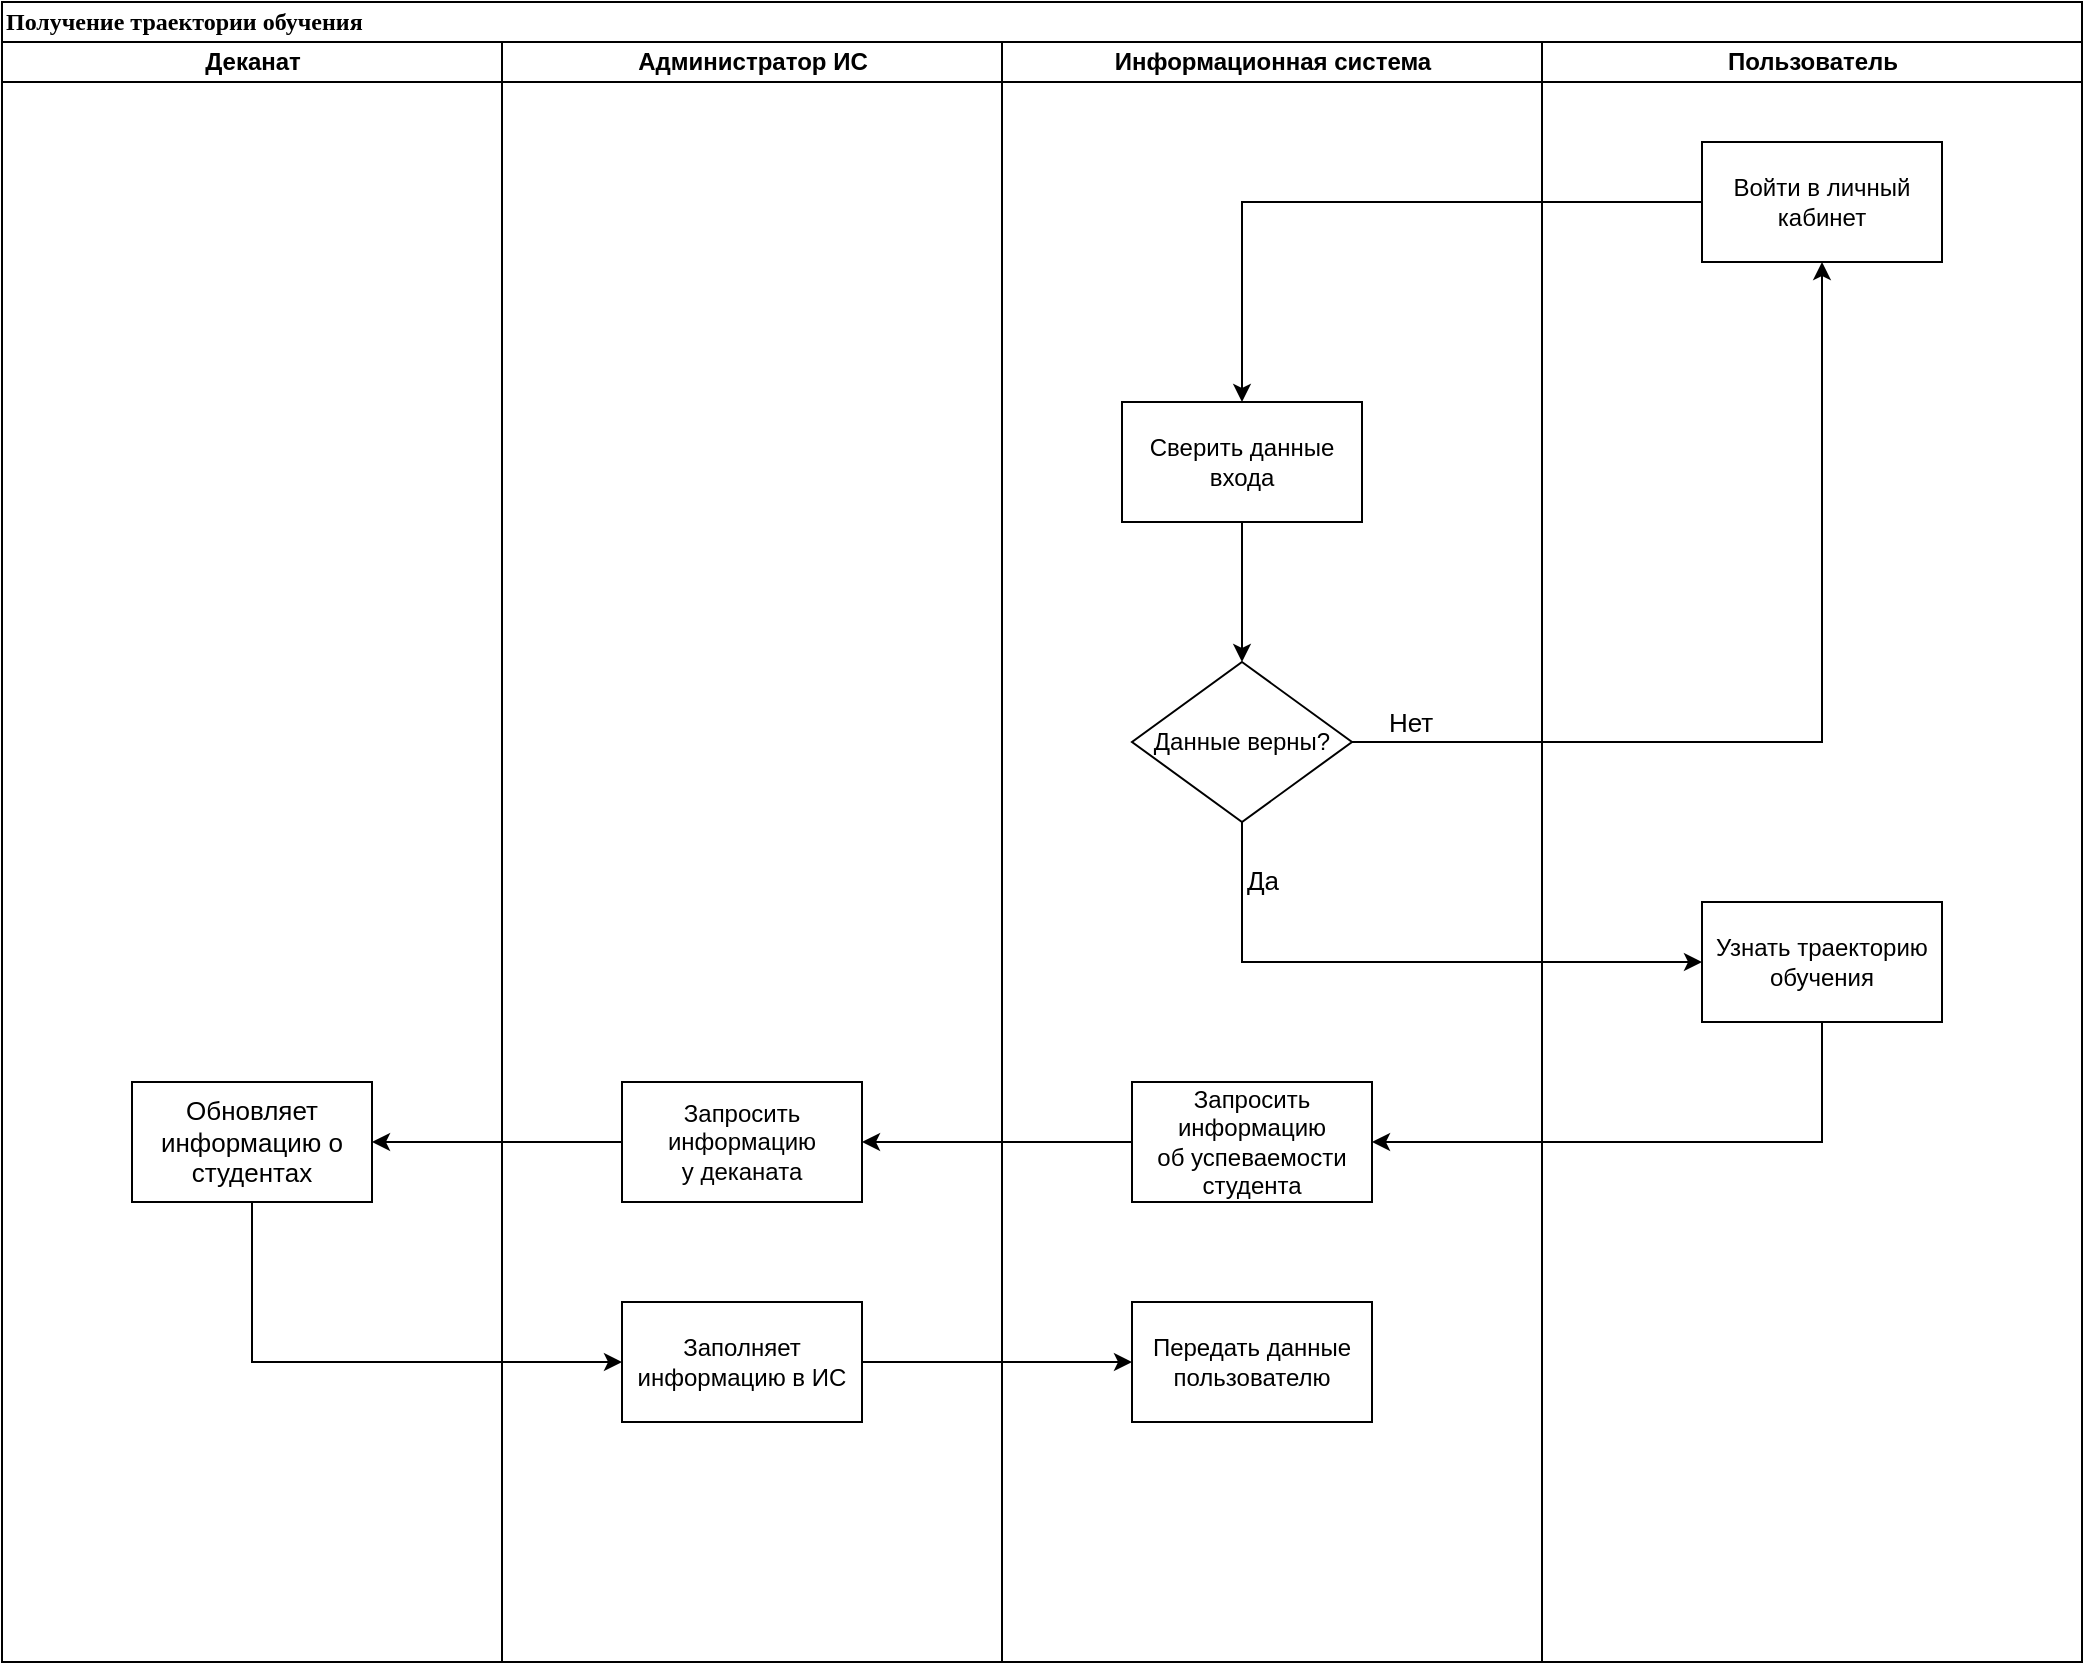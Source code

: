 <mxfile version="20.6.0" type="github">
  <diagram name="Page-1" id="0783ab3e-0a74-02c8-0abd-f7b4e66b4bec">
    <mxGraphModel dx="782" dy="649" grid="1" gridSize="10" guides="1" tooltips="1" connect="1" arrows="1" fold="1" page="1" pageScale="1" pageWidth="850" pageHeight="1100" background="none" math="0" shadow="0">
      <root>
        <mxCell id="0" />
        <mxCell id="1" parent="0" />
        <mxCell id="1c1d494c118603dd-1" value="Получение траектории обучения" style="swimlane;html=1;childLayout=stackLayout;startSize=20;rounded=0;shadow=0;comic=0;labelBackgroundColor=none;strokeWidth=1;fontFamily=Verdana;fontSize=12;align=left;" parent="1" vertex="1">
          <mxGeometry x="90" y="30" width="1040" height="830" as="geometry" />
        </mxCell>
        <mxCell id="1c1d494c118603dd-3" value="Деканат" style="swimlane;html=1;startSize=20;" parent="1c1d494c118603dd-1" vertex="1">
          <mxGeometry y="20" width="250" height="810" as="geometry" />
        </mxCell>
        <mxCell id="-TtQoOYBS4aJGNzO3_nJ-19" value="Обновляет информацию о студентах" style="rounded=0;whiteSpace=wrap;html=1;fontSize=13;fillColor=none;" vertex="1" parent="1c1d494c118603dd-3">
          <mxGeometry x="65" y="520" width="120" height="60" as="geometry" />
        </mxCell>
        <mxCell id="1c1d494c118603dd-4" value="Администратор ИС" style="swimlane;html=1;startSize=20;" parent="1c1d494c118603dd-1" vertex="1">
          <mxGeometry x="250" y="20" width="250" height="810" as="geometry" />
        </mxCell>
        <mxCell id="-TtQoOYBS4aJGNzO3_nJ-21" value="Запросить информацию&lt;br&gt;у деканата" style="rounded=0;whiteSpace=wrap;html=1;fillColor=none;" vertex="1" parent="1c1d494c118603dd-4">
          <mxGeometry x="60" y="520" width="120" height="60" as="geometry" />
        </mxCell>
        <mxCell id="-TtQoOYBS4aJGNzO3_nJ-25" value="Заполняет информацию в ИС" style="rounded=0;whiteSpace=wrap;html=1;fillColor=none;" vertex="1" parent="1c1d494c118603dd-4">
          <mxGeometry x="60" y="630" width="120" height="60" as="geometry" />
        </mxCell>
        <mxCell id="1c1d494c118603dd-2" value="Информационная система" style="swimlane;html=1;startSize=20;" parent="1c1d494c118603dd-1" vertex="1">
          <mxGeometry x="500" y="20" width="270" height="810" as="geometry" />
        </mxCell>
        <mxCell id="-TtQoOYBS4aJGNzO3_nJ-9" style="edgeStyle=orthogonalEdgeStyle;rounded=0;orthogonalLoop=1;jettySize=auto;html=1;exitX=0.5;exitY=1;exitDx=0;exitDy=0;entryX=0.5;entryY=0;entryDx=0;entryDy=0;" edge="1" parent="1c1d494c118603dd-2" source="-TtQoOYBS4aJGNzO3_nJ-6" target="-TtQoOYBS4aJGNzO3_nJ-8">
          <mxGeometry relative="1" as="geometry" />
        </mxCell>
        <mxCell id="-TtQoOYBS4aJGNzO3_nJ-6" value="Сверить данные входа" style="rounded=0;whiteSpace=wrap;html=1;fillColor=none;" vertex="1" parent="1c1d494c118603dd-2">
          <mxGeometry x="60" y="180" width="120" height="60" as="geometry" />
        </mxCell>
        <mxCell id="-TtQoOYBS4aJGNzO3_nJ-8" value="Данные верны?" style="rhombus;whiteSpace=wrap;html=1;fillColor=none;" vertex="1" parent="1c1d494c118603dd-2">
          <mxGeometry x="65" y="310" width="110" height="80" as="geometry" />
        </mxCell>
        <mxCell id="-TtQoOYBS4aJGNzO3_nJ-16" value="Запросить информацию&lt;br&gt;об успеваемости студента" style="rounded=0;whiteSpace=wrap;html=1;fillColor=none;" vertex="1" parent="1c1d494c118603dd-2">
          <mxGeometry x="65" y="520" width="120" height="60" as="geometry" />
        </mxCell>
        <mxCell id="-TtQoOYBS4aJGNzO3_nJ-27" value="Передать данные пользователю" style="rounded=0;whiteSpace=wrap;html=1;fillColor=none;" vertex="1" parent="1c1d494c118603dd-2">
          <mxGeometry x="65" y="630" width="120" height="60" as="geometry" />
        </mxCell>
        <mxCell id="-TtQoOYBS4aJGNzO3_nJ-3" value="Пользователь" style="swimlane;html=1;startSize=20;" vertex="1" parent="1c1d494c118603dd-1">
          <mxGeometry x="770" y="20" width="270" height="810" as="geometry" />
        </mxCell>
        <mxCell id="-TtQoOYBS4aJGNzO3_nJ-5" value="Войти в личный&lt;br&gt;кабинет" style="rounded=0;whiteSpace=wrap;html=1;fillColor=none;" vertex="1" parent="-TtQoOYBS4aJGNzO3_nJ-3">
          <mxGeometry x="80" y="50" width="120" height="60" as="geometry" />
        </mxCell>
        <mxCell id="-TtQoOYBS4aJGNzO3_nJ-14" value="Узнать траекторию обучения" style="rounded=0;whiteSpace=wrap;html=1;fillColor=none;" vertex="1" parent="-TtQoOYBS4aJGNzO3_nJ-3">
          <mxGeometry x="80" y="430" width="120" height="60" as="geometry" />
        </mxCell>
        <mxCell id="-TtQoOYBS4aJGNzO3_nJ-7" style="edgeStyle=orthogonalEdgeStyle;rounded=0;orthogonalLoop=1;jettySize=auto;html=1;entryX=0.5;entryY=0;entryDx=0;entryDy=0;exitX=0;exitY=0.5;exitDx=0;exitDy=0;" edge="1" parent="1c1d494c118603dd-1" source="-TtQoOYBS4aJGNzO3_nJ-5" target="-TtQoOYBS4aJGNzO3_nJ-6">
          <mxGeometry relative="1" as="geometry">
            <mxPoint x="770" y="270" as="sourcePoint" />
            <Array as="points">
              <mxPoint x="620" y="100" />
            </Array>
          </mxGeometry>
        </mxCell>
        <mxCell id="-TtQoOYBS4aJGNzO3_nJ-10" style="edgeStyle=orthogonalEdgeStyle;rounded=0;orthogonalLoop=1;jettySize=auto;html=1;exitX=1;exitY=0.5;exitDx=0;exitDy=0;entryX=0.5;entryY=1;entryDx=0;entryDy=0;" edge="1" parent="1c1d494c118603dd-1" source="-TtQoOYBS4aJGNzO3_nJ-8" target="-TtQoOYBS4aJGNzO3_nJ-5">
          <mxGeometry relative="1" as="geometry" />
        </mxCell>
        <mxCell id="-TtQoOYBS4aJGNzO3_nJ-11" value="&lt;font style=&quot;font-size: 13px;&quot;&gt;Нет&lt;/font&gt;" style="edgeLabel;html=1;align=center;verticalAlign=middle;resizable=0;points=[];" vertex="1" connectable="0" parent="-TtQoOYBS4aJGNzO3_nJ-10">
          <mxGeometry x="-0.775" relative="1" as="geometry">
            <mxPoint x="-25" y="-10" as="offset" />
          </mxGeometry>
        </mxCell>
        <mxCell id="-TtQoOYBS4aJGNzO3_nJ-12" style="edgeStyle=orthogonalEdgeStyle;rounded=0;orthogonalLoop=1;jettySize=auto;html=1;exitX=0.5;exitY=1;exitDx=0;exitDy=0;entryX=0;entryY=0.5;entryDx=0;entryDy=0;" edge="1" parent="1c1d494c118603dd-1" source="-TtQoOYBS4aJGNzO3_nJ-8" target="-TtQoOYBS4aJGNzO3_nJ-14">
          <mxGeometry relative="1" as="geometry">
            <mxPoint x="800" y="570" as="targetPoint" />
            <Array as="points">
              <mxPoint x="620" y="480" />
            </Array>
          </mxGeometry>
        </mxCell>
        <mxCell id="-TtQoOYBS4aJGNzO3_nJ-13" value="&lt;font style=&quot;font-size: 13px;&quot;&gt;Да&lt;/font&gt;" style="edgeLabel;html=1;align=center;verticalAlign=middle;resizable=0;points=[];" vertex="1" connectable="0" parent="-TtQoOYBS4aJGNzO3_nJ-12">
          <mxGeometry x="-0.718" y="-1" relative="1" as="geometry">
            <mxPoint x="11" y="-14" as="offset" />
          </mxGeometry>
        </mxCell>
        <mxCell id="-TtQoOYBS4aJGNzO3_nJ-15" style="edgeStyle=orthogonalEdgeStyle;rounded=0;orthogonalLoop=1;jettySize=auto;html=1;exitX=0.5;exitY=1;exitDx=0;exitDy=0;fontSize=13;entryX=1;entryY=0.5;entryDx=0;entryDy=0;" edge="1" parent="1c1d494c118603dd-1" source="-TtQoOYBS4aJGNzO3_nJ-14" target="-TtQoOYBS4aJGNzO3_nJ-16">
          <mxGeometry relative="1" as="geometry">
            <mxPoint x="690" y="570" as="targetPoint" />
            <Array as="points">
              <mxPoint x="910" y="570" />
            </Array>
          </mxGeometry>
        </mxCell>
        <mxCell id="-TtQoOYBS4aJGNzO3_nJ-23" style="edgeStyle=orthogonalEdgeStyle;rounded=0;orthogonalLoop=1;jettySize=auto;html=1;exitX=0;exitY=0.5;exitDx=0;exitDy=0;entryX=1;entryY=0.5;entryDx=0;entryDy=0;fontSize=13;" edge="1" parent="1c1d494c118603dd-1" source="-TtQoOYBS4aJGNzO3_nJ-21" target="-TtQoOYBS4aJGNzO3_nJ-19">
          <mxGeometry relative="1" as="geometry" />
        </mxCell>
        <mxCell id="-TtQoOYBS4aJGNzO3_nJ-26" style="edgeStyle=orthogonalEdgeStyle;rounded=0;orthogonalLoop=1;jettySize=auto;html=1;exitX=1;exitY=0.5;exitDx=0;exitDy=0;fontSize=13;entryX=0;entryY=0.5;entryDx=0;entryDy=0;" edge="1" parent="1c1d494c118603dd-1" source="-TtQoOYBS4aJGNzO3_nJ-25" target="-TtQoOYBS4aJGNzO3_nJ-27">
          <mxGeometry relative="1" as="geometry">
            <mxPoint x="560" y="680" as="targetPoint" />
          </mxGeometry>
        </mxCell>
        <mxCell id="-TtQoOYBS4aJGNzO3_nJ-20" style="edgeStyle=orthogonalEdgeStyle;rounded=0;orthogonalLoop=1;jettySize=auto;html=1;exitX=0;exitY=0.5;exitDx=0;exitDy=0;fontSize=13;" edge="1" parent="1" source="-TtQoOYBS4aJGNzO3_nJ-16">
          <mxGeometry relative="1" as="geometry">
            <mxPoint x="520" y="600" as="targetPoint" />
          </mxGeometry>
        </mxCell>
        <mxCell id="-TtQoOYBS4aJGNzO3_nJ-24" style="edgeStyle=orthogonalEdgeStyle;rounded=0;orthogonalLoop=1;jettySize=auto;html=1;exitX=0.5;exitY=1;exitDx=0;exitDy=0;fontSize=13;" edge="1" parent="1" source="-TtQoOYBS4aJGNzO3_nJ-19">
          <mxGeometry relative="1" as="geometry">
            <mxPoint x="400" y="710" as="targetPoint" />
            <Array as="points">
              <mxPoint x="215" y="710" />
            </Array>
          </mxGeometry>
        </mxCell>
      </root>
    </mxGraphModel>
  </diagram>
</mxfile>

